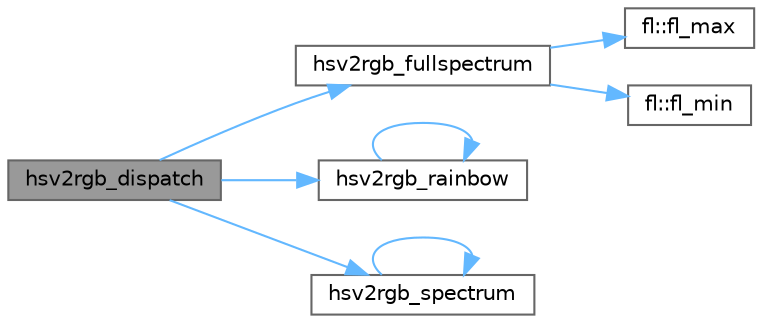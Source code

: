 digraph "hsv2rgb_dispatch"
{
 // INTERACTIVE_SVG=YES
 // LATEX_PDF_SIZE
  bgcolor="transparent";
  edge [fontname=Helvetica,fontsize=10,labelfontname=Helvetica,labelfontsize=10];
  node [fontname=Helvetica,fontsize=10,shape=box,height=0.2,width=0.4];
  rankdir="LR";
  Node1 [id="Node000001",label="hsv2rgb_dispatch",height=0.2,width=0.4,color="gray40", fillcolor="grey60", style="filled", fontcolor="black",tooltip="HSV conversion function selection based on compile-time defines This allows users to configure which ..."];
  Node1 -> Node2 [id="edge1_Node000001_Node000002",color="steelblue1",style="solid",tooltip=" "];
  Node2 [id="Node000002",label="hsv2rgb_fullspectrum",height=0.2,width=0.4,color="grey40", fillcolor="white", style="filled",URL="$df/d9d/hsv2rgb_8cpp_ae7340e11e083ac0a5ea4d3ce7c3a6ed1.html#ae7340e11e083ac0a5ea4d3ce7c3a6ed1",tooltip=" "];
  Node2 -> Node3 [id="edge2_Node000002_Node000003",color="steelblue1",style="solid",tooltip=" "];
  Node3 [id="Node000003",label="fl::fl_max",height=0.2,width=0.4,color="grey40", fillcolor="white", style="filled",URL="$d4/d36/namespacefl_a486349f0901f5cf84e65769cc1b854cd.html#a486349f0901f5cf84e65769cc1b854cd",tooltip=" "];
  Node2 -> Node4 [id="edge3_Node000002_Node000004",color="steelblue1",style="solid",tooltip=" "];
  Node4 [id="Node000004",label="fl::fl_min",height=0.2,width=0.4,color="grey40", fillcolor="white", style="filled",URL="$d4/d36/namespacefl_a47dce91f91c991288fe7edefe2137bcf.html#a47dce91f91c991288fe7edefe2137bcf",tooltip=" "];
  Node1 -> Node5 [id="edge4_Node000001_Node000005",color="steelblue1",style="solid",tooltip=" "];
  Node5 [id="Node000005",label="hsv2rgb_rainbow",height=0.2,width=0.4,color="grey40", fillcolor="white", style="filled",URL="$df/d9d/hsv2rgb_8cpp_a38921429c0d177dee3c43d81ba6ea5ba.html#a38921429c0d177dee3c43d81ba6ea5ba",tooltip=" "];
  Node5 -> Node5 [id="edge5_Node000005_Node000005",color="steelblue1",style="solid",tooltip=" "];
  Node1 -> Node6 [id="edge6_Node000001_Node000006",color="steelblue1",style="solid",tooltip=" "];
  Node6 [id="Node000006",label="hsv2rgb_spectrum",height=0.2,width=0.4,color="grey40", fillcolor="white", style="filled",URL="$df/d9d/hsv2rgb_8cpp_aa9d490009cb1d6ea0491e60b724d360f.html#aa9d490009cb1d6ea0491e60b724d360f",tooltip="Inline version of hsv2rgb_spectrum which returns a CRGB object."];
  Node6 -> Node6 [id="edge7_Node000006_Node000006",color="steelblue1",style="solid",tooltip=" "];
}
